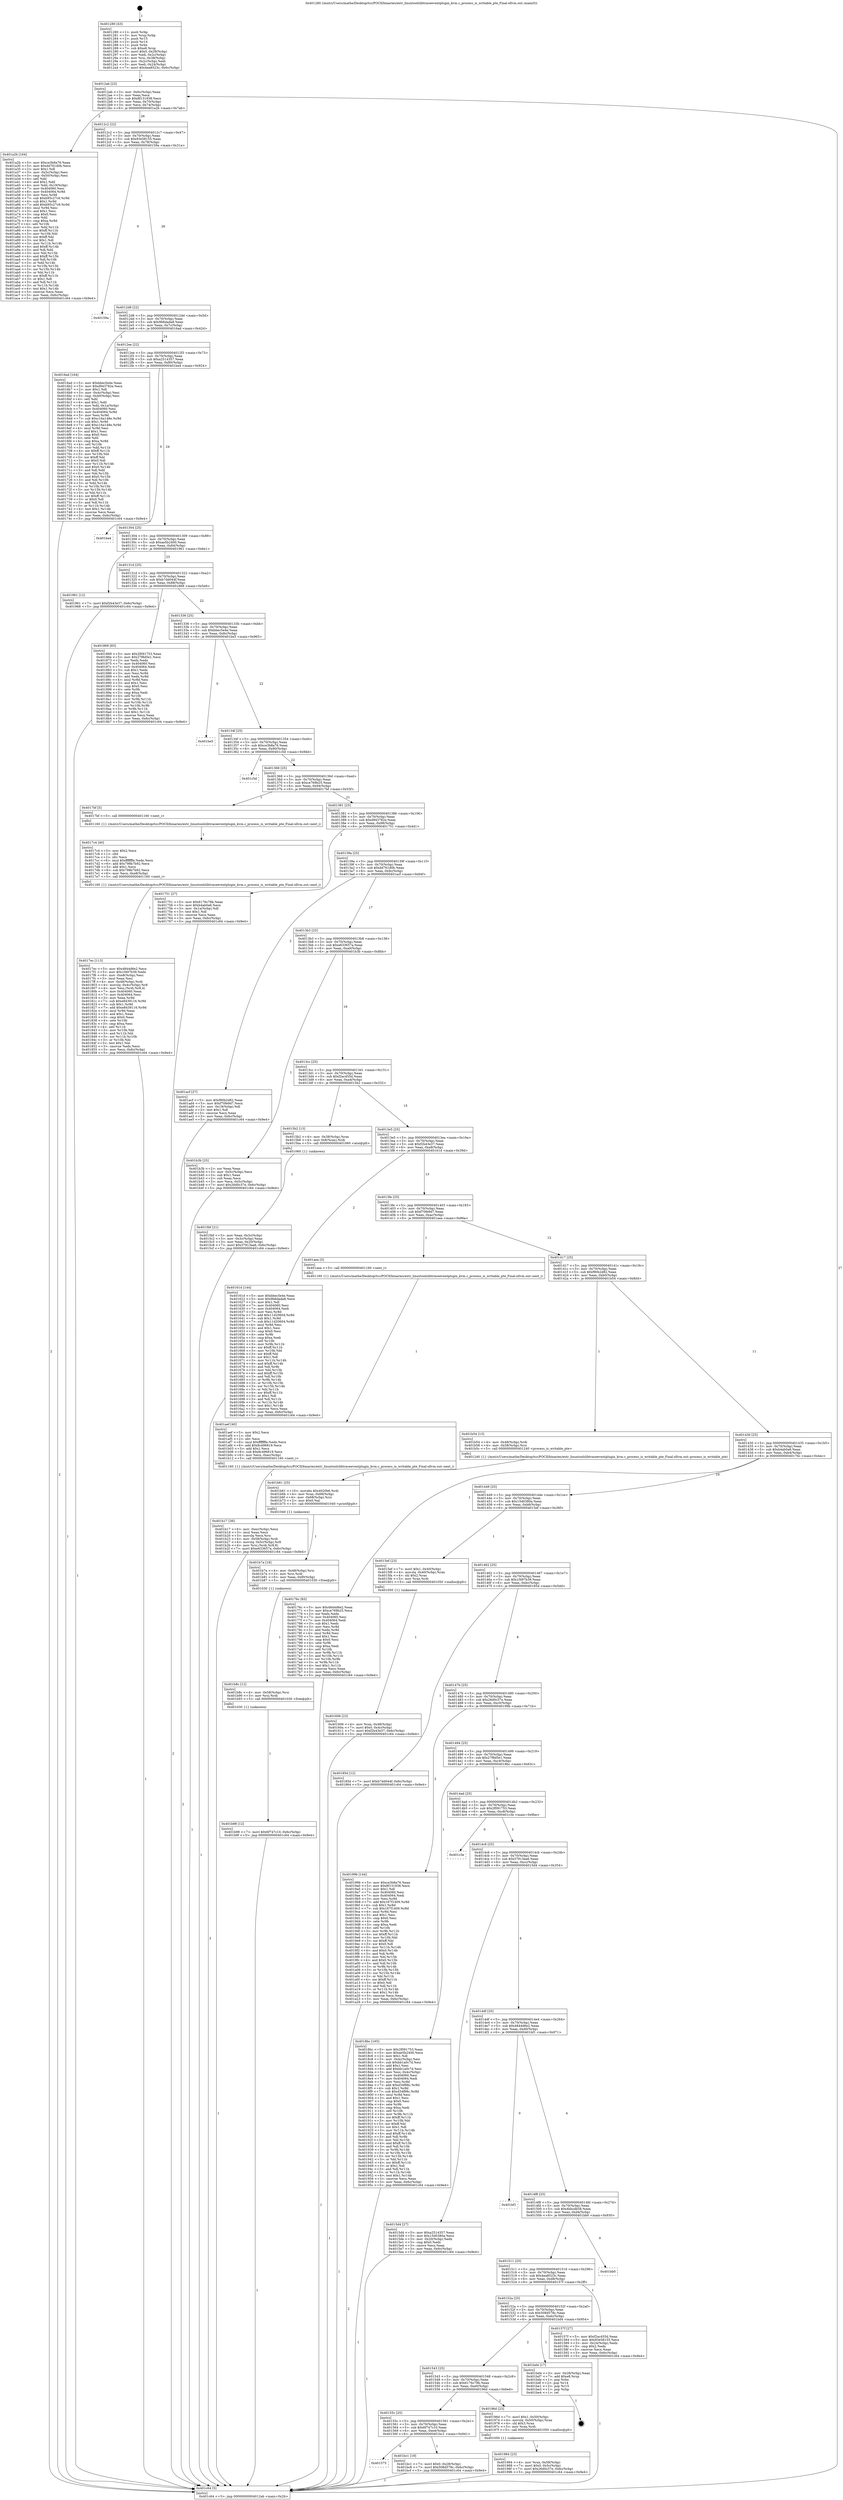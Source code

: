 digraph "0x401280" {
  label = "0x401280 (/mnt/c/Users/mathe/Desktop/tcc/POCII/binaries/extr_linuxtoolslibtraceeventplugin_kvm.c_process_is_writable_pte_Final-ollvm.out::main(0))"
  labelloc = "t"
  node[shape=record]

  Entry [label="",width=0.3,height=0.3,shape=circle,fillcolor=black,style=filled]
  "0x4012ab" [label="{
     0x4012ab [23]\l
     | [instrs]\l
     &nbsp;&nbsp;0x4012ab \<+3\>: mov -0x6c(%rbp),%eax\l
     &nbsp;&nbsp;0x4012ae \<+2\>: mov %eax,%ecx\l
     &nbsp;&nbsp;0x4012b0 \<+6\>: sub $0x8f131938,%ecx\l
     &nbsp;&nbsp;0x4012b6 \<+3\>: mov %eax,-0x70(%rbp)\l
     &nbsp;&nbsp;0x4012b9 \<+3\>: mov %ecx,-0x74(%rbp)\l
     &nbsp;&nbsp;0x4012bc \<+6\>: je 0000000000401a2b \<main+0x7ab\>\l
  }"]
  "0x401a2b" [label="{
     0x401a2b [164]\l
     | [instrs]\l
     &nbsp;&nbsp;0x401a2b \<+5\>: mov $0xce3b8a76,%eax\l
     &nbsp;&nbsp;0x401a30 \<+5\>: mov $0xdd761d0b,%ecx\l
     &nbsp;&nbsp;0x401a35 \<+2\>: mov $0x1,%dl\l
     &nbsp;&nbsp;0x401a37 \<+3\>: mov -0x5c(%rbp),%esi\l
     &nbsp;&nbsp;0x401a3a \<+3\>: cmp -0x50(%rbp),%esi\l
     &nbsp;&nbsp;0x401a3d \<+4\>: setl %dil\l
     &nbsp;&nbsp;0x401a41 \<+4\>: and $0x1,%dil\l
     &nbsp;&nbsp;0x401a45 \<+4\>: mov %dil,-0x19(%rbp)\l
     &nbsp;&nbsp;0x401a49 \<+7\>: mov 0x404060,%esi\l
     &nbsp;&nbsp;0x401a50 \<+8\>: mov 0x404064,%r8d\l
     &nbsp;&nbsp;0x401a58 \<+3\>: mov %esi,%r9d\l
     &nbsp;&nbsp;0x401a5b \<+7\>: sub $0xb95c27c9,%r9d\l
     &nbsp;&nbsp;0x401a62 \<+4\>: sub $0x1,%r9d\l
     &nbsp;&nbsp;0x401a66 \<+7\>: add $0xb95c27c9,%r9d\l
     &nbsp;&nbsp;0x401a6d \<+4\>: imul %r9d,%esi\l
     &nbsp;&nbsp;0x401a71 \<+3\>: and $0x1,%esi\l
     &nbsp;&nbsp;0x401a74 \<+3\>: cmp $0x0,%esi\l
     &nbsp;&nbsp;0x401a77 \<+4\>: sete %dil\l
     &nbsp;&nbsp;0x401a7b \<+4\>: cmp $0xa,%r8d\l
     &nbsp;&nbsp;0x401a7f \<+4\>: setl %r10b\l
     &nbsp;&nbsp;0x401a83 \<+3\>: mov %dil,%r11b\l
     &nbsp;&nbsp;0x401a86 \<+4\>: xor $0xff,%r11b\l
     &nbsp;&nbsp;0x401a8a \<+3\>: mov %r10b,%bl\l
     &nbsp;&nbsp;0x401a8d \<+3\>: xor $0xff,%bl\l
     &nbsp;&nbsp;0x401a90 \<+3\>: xor $0x1,%dl\l
     &nbsp;&nbsp;0x401a93 \<+3\>: mov %r11b,%r14b\l
     &nbsp;&nbsp;0x401a96 \<+4\>: and $0xff,%r14b\l
     &nbsp;&nbsp;0x401a9a \<+3\>: and %dl,%dil\l
     &nbsp;&nbsp;0x401a9d \<+3\>: mov %bl,%r15b\l
     &nbsp;&nbsp;0x401aa0 \<+4\>: and $0xff,%r15b\l
     &nbsp;&nbsp;0x401aa4 \<+3\>: and %dl,%r10b\l
     &nbsp;&nbsp;0x401aa7 \<+3\>: or %dil,%r14b\l
     &nbsp;&nbsp;0x401aaa \<+3\>: or %r10b,%r15b\l
     &nbsp;&nbsp;0x401aad \<+3\>: xor %r15b,%r14b\l
     &nbsp;&nbsp;0x401ab0 \<+3\>: or %bl,%r11b\l
     &nbsp;&nbsp;0x401ab3 \<+4\>: xor $0xff,%r11b\l
     &nbsp;&nbsp;0x401ab7 \<+3\>: or $0x1,%dl\l
     &nbsp;&nbsp;0x401aba \<+3\>: and %dl,%r11b\l
     &nbsp;&nbsp;0x401abd \<+3\>: or %r11b,%r14b\l
     &nbsp;&nbsp;0x401ac0 \<+4\>: test $0x1,%r14b\l
     &nbsp;&nbsp;0x401ac4 \<+3\>: cmovne %ecx,%eax\l
     &nbsp;&nbsp;0x401ac7 \<+3\>: mov %eax,-0x6c(%rbp)\l
     &nbsp;&nbsp;0x401aca \<+5\>: jmp 0000000000401c64 \<main+0x9e4\>\l
  }"]
  "0x4012c2" [label="{
     0x4012c2 [22]\l
     | [instrs]\l
     &nbsp;&nbsp;0x4012c2 \<+5\>: jmp 00000000004012c7 \<main+0x47\>\l
     &nbsp;&nbsp;0x4012c7 \<+3\>: mov -0x70(%rbp),%eax\l
     &nbsp;&nbsp;0x4012ca \<+5\>: sub $0x93e58155,%eax\l
     &nbsp;&nbsp;0x4012cf \<+3\>: mov %eax,-0x78(%rbp)\l
     &nbsp;&nbsp;0x4012d2 \<+6\>: je 000000000040159a \<main+0x31a\>\l
  }"]
  Exit [label="",width=0.3,height=0.3,shape=circle,fillcolor=black,style=filled,peripheries=2]
  "0x40159a" [label="{
     0x40159a\l
  }", style=dashed]
  "0x4012d8" [label="{
     0x4012d8 [22]\l
     | [instrs]\l
     &nbsp;&nbsp;0x4012d8 \<+5\>: jmp 00000000004012dd \<main+0x5d\>\l
     &nbsp;&nbsp;0x4012dd \<+3\>: mov -0x70(%rbp),%eax\l
     &nbsp;&nbsp;0x4012e0 \<+5\>: sub $0x9b6dada8,%eax\l
     &nbsp;&nbsp;0x4012e5 \<+3\>: mov %eax,-0x7c(%rbp)\l
     &nbsp;&nbsp;0x4012e8 \<+6\>: je 00000000004016ad \<main+0x42d\>\l
  }"]
  "0x401575" [label="{
     0x401575\l
  }", style=dashed]
  "0x4016ad" [label="{
     0x4016ad [164]\l
     | [instrs]\l
     &nbsp;&nbsp;0x4016ad \<+5\>: mov $0xbbec5e4e,%eax\l
     &nbsp;&nbsp;0x4016b2 \<+5\>: mov $0xd943782e,%ecx\l
     &nbsp;&nbsp;0x4016b7 \<+2\>: mov $0x1,%dl\l
     &nbsp;&nbsp;0x4016b9 \<+3\>: mov -0x4c(%rbp),%esi\l
     &nbsp;&nbsp;0x4016bc \<+3\>: cmp -0x40(%rbp),%esi\l
     &nbsp;&nbsp;0x4016bf \<+4\>: setl %dil\l
     &nbsp;&nbsp;0x4016c3 \<+4\>: and $0x1,%dil\l
     &nbsp;&nbsp;0x4016c7 \<+4\>: mov %dil,-0x1a(%rbp)\l
     &nbsp;&nbsp;0x4016cb \<+7\>: mov 0x404060,%esi\l
     &nbsp;&nbsp;0x4016d2 \<+8\>: mov 0x404064,%r8d\l
     &nbsp;&nbsp;0x4016da \<+3\>: mov %esi,%r9d\l
     &nbsp;&nbsp;0x4016dd \<+7\>: sub $0xc16a148e,%r9d\l
     &nbsp;&nbsp;0x4016e4 \<+4\>: sub $0x1,%r9d\l
     &nbsp;&nbsp;0x4016e8 \<+7\>: add $0xc16a148e,%r9d\l
     &nbsp;&nbsp;0x4016ef \<+4\>: imul %r9d,%esi\l
     &nbsp;&nbsp;0x4016f3 \<+3\>: and $0x1,%esi\l
     &nbsp;&nbsp;0x4016f6 \<+3\>: cmp $0x0,%esi\l
     &nbsp;&nbsp;0x4016f9 \<+4\>: sete %dil\l
     &nbsp;&nbsp;0x4016fd \<+4\>: cmp $0xa,%r8d\l
     &nbsp;&nbsp;0x401701 \<+4\>: setl %r10b\l
     &nbsp;&nbsp;0x401705 \<+3\>: mov %dil,%r11b\l
     &nbsp;&nbsp;0x401708 \<+4\>: xor $0xff,%r11b\l
     &nbsp;&nbsp;0x40170c \<+3\>: mov %r10b,%bl\l
     &nbsp;&nbsp;0x40170f \<+3\>: xor $0xff,%bl\l
     &nbsp;&nbsp;0x401712 \<+3\>: xor $0x0,%dl\l
     &nbsp;&nbsp;0x401715 \<+3\>: mov %r11b,%r14b\l
     &nbsp;&nbsp;0x401718 \<+4\>: and $0x0,%r14b\l
     &nbsp;&nbsp;0x40171c \<+3\>: and %dl,%dil\l
     &nbsp;&nbsp;0x40171f \<+3\>: mov %bl,%r15b\l
     &nbsp;&nbsp;0x401722 \<+4\>: and $0x0,%r15b\l
     &nbsp;&nbsp;0x401726 \<+3\>: and %dl,%r10b\l
     &nbsp;&nbsp;0x401729 \<+3\>: or %dil,%r14b\l
     &nbsp;&nbsp;0x40172c \<+3\>: or %r10b,%r15b\l
     &nbsp;&nbsp;0x40172f \<+3\>: xor %r15b,%r14b\l
     &nbsp;&nbsp;0x401732 \<+3\>: or %bl,%r11b\l
     &nbsp;&nbsp;0x401735 \<+4\>: xor $0xff,%r11b\l
     &nbsp;&nbsp;0x401739 \<+3\>: or $0x0,%dl\l
     &nbsp;&nbsp;0x40173c \<+3\>: and %dl,%r11b\l
     &nbsp;&nbsp;0x40173f \<+3\>: or %r11b,%r14b\l
     &nbsp;&nbsp;0x401742 \<+4\>: test $0x1,%r14b\l
     &nbsp;&nbsp;0x401746 \<+3\>: cmovne %ecx,%eax\l
     &nbsp;&nbsp;0x401749 \<+3\>: mov %eax,-0x6c(%rbp)\l
     &nbsp;&nbsp;0x40174c \<+5\>: jmp 0000000000401c64 \<main+0x9e4\>\l
  }"]
  "0x4012ee" [label="{
     0x4012ee [22]\l
     | [instrs]\l
     &nbsp;&nbsp;0x4012ee \<+5\>: jmp 00000000004012f3 \<main+0x73\>\l
     &nbsp;&nbsp;0x4012f3 \<+3\>: mov -0x70(%rbp),%eax\l
     &nbsp;&nbsp;0x4012f6 \<+5\>: sub $0xa2514357,%eax\l
     &nbsp;&nbsp;0x4012fb \<+3\>: mov %eax,-0x80(%rbp)\l
     &nbsp;&nbsp;0x4012fe \<+6\>: je 0000000000401ba4 \<main+0x924\>\l
  }"]
  "0x401bc1" [label="{
     0x401bc1 [19]\l
     | [instrs]\l
     &nbsp;&nbsp;0x401bc1 \<+7\>: movl $0x0,-0x28(%rbp)\l
     &nbsp;&nbsp;0x401bc8 \<+7\>: movl $0x508d578c,-0x6c(%rbp)\l
     &nbsp;&nbsp;0x401bcf \<+5\>: jmp 0000000000401c64 \<main+0x9e4\>\l
  }"]
  "0x401ba4" [label="{
     0x401ba4\l
  }", style=dashed]
  "0x401304" [label="{
     0x401304 [25]\l
     | [instrs]\l
     &nbsp;&nbsp;0x401304 \<+5\>: jmp 0000000000401309 \<main+0x89\>\l
     &nbsp;&nbsp;0x401309 \<+3\>: mov -0x70(%rbp),%eax\l
     &nbsp;&nbsp;0x40130c \<+5\>: sub $0xae5b2400,%eax\l
     &nbsp;&nbsp;0x401311 \<+6\>: mov %eax,-0x84(%rbp)\l
     &nbsp;&nbsp;0x401317 \<+6\>: je 0000000000401961 \<main+0x6e1\>\l
  }"]
  "0x401b98" [label="{
     0x401b98 [12]\l
     | [instrs]\l
     &nbsp;&nbsp;0x401b98 \<+7\>: movl $0x6f747c10,-0x6c(%rbp)\l
     &nbsp;&nbsp;0x401b9f \<+5\>: jmp 0000000000401c64 \<main+0x9e4\>\l
  }"]
  "0x401961" [label="{
     0x401961 [12]\l
     | [instrs]\l
     &nbsp;&nbsp;0x401961 \<+7\>: movl $0xf2b43e37,-0x6c(%rbp)\l
     &nbsp;&nbsp;0x401968 \<+5\>: jmp 0000000000401c64 \<main+0x9e4\>\l
  }"]
  "0x40131d" [label="{
     0x40131d [25]\l
     | [instrs]\l
     &nbsp;&nbsp;0x40131d \<+5\>: jmp 0000000000401322 \<main+0xa2\>\l
     &nbsp;&nbsp;0x401322 \<+3\>: mov -0x70(%rbp),%eax\l
     &nbsp;&nbsp;0x401325 \<+5\>: sub $0xb7dd044f,%eax\l
     &nbsp;&nbsp;0x40132a \<+6\>: mov %eax,-0x88(%rbp)\l
     &nbsp;&nbsp;0x401330 \<+6\>: je 0000000000401869 \<main+0x5e9\>\l
  }"]
  "0x401b8c" [label="{
     0x401b8c [12]\l
     | [instrs]\l
     &nbsp;&nbsp;0x401b8c \<+4\>: mov -0x58(%rbp),%rsi\l
     &nbsp;&nbsp;0x401b90 \<+3\>: mov %rsi,%rdi\l
     &nbsp;&nbsp;0x401b93 \<+5\>: call 0000000000401030 \<free@plt\>\l
     | [calls]\l
     &nbsp;&nbsp;0x401030 \{1\} (unknown)\l
  }"]
  "0x401869" [label="{
     0x401869 [83]\l
     | [instrs]\l
     &nbsp;&nbsp;0x401869 \<+5\>: mov $0x2f091753,%eax\l
     &nbsp;&nbsp;0x40186e \<+5\>: mov $0x27f8d5e1,%ecx\l
     &nbsp;&nbsp;0x401873 \<+2\>: xor %edx,%edx\l
     &nbsp;&nbsp;0x401875 \<+7\>: mov 0x404060,%esi\l
     &nbsp;&nbsp;0x40187c \<+7\>: mov 0x404064,%edi\l
     &nbsp;&nbsp;0x401883 \<+3\>: sub $0x1,%edx\l
     &nbsp;&nbsp;0x401886 \<+3\>: mov %esi,%r8d\l
     &nbsp;&nbsp;0x401889 \<+3\>: add %edx,%r8d\l
     &nbsp;&nbsp;0x40188c \<+4\>: imul %r8d,%esi\l
     &nbsp;&nbsp;0x401890 \<+3\>: and $0x1,%esi\l
     &nbsp;&nbsp;0x401893 \<+3\>: cmp $0x0,%esi\l
     &nbsp;&nbsp;0x401896 \<+4\>: sete %r9b\l
     &nbsp;&nbsp;0x40189a \<+3\>: cmp $0xa,%edi\l
     &nbsp;&nbsp;0x40189d \<+4\>: setl %r10b\l
     &nbsp;&nbsp;0x4018a1 \<+3\>: mov %r9b,%r11b\l
     &nbsp;&nbsp;0x4018a4 \<+3\>: and %r10b,%r11b\l
     &nbsp;&nbsp;0x4018a7 \<+3\>: xor %r10b,%r9b\l
     &nbsp;&nbsp;0x4018aa \<+3\>: or %r9b,%r11b\l
     &nbsp;&nbsp;0x4018ad \<+4\>: test $0x1,%r11b\l
     &nbsp;&nbsp;0x4018b1 \<+3\>: cmovne %ecx,%eax\l
     &nbsp;&nbsp;0x4018b4 \<+3\>: mov %eax,-0x6c(%rbp)\l
     &nbsp;&nbsp;0x4018b7 \<+5\>: jmp 0000000000401c64 \<main+0x9e4\>\l
  }"]
  "0x401336" [label="{
     0x401336 [25]\l
     | [instrs]\l
     &nbsp;&nbsp;0x401336 \<+5\>: jmp 000000000040133b \<main+0xbb\>\l
     &nbsp;&nbsp;0x40133b \<+3\>: mov -0x70(%rbp),%eax\l
     &nbsp;&nbsp;0x40133e \<+5\>: sub $0xbbec5e4e,%eax\l
     &nbsp;&nbsp;0x401343 \<+6\>: mov %eax,-0x8c(%rbp)\l
     &nbsp;&nbsp;0x401349 \<+6\>: je 0000000000401be5 \<main+0x965\>\l
  }"]
  "0x401b7a" [label="{
     0x401b7a [18]\l
     | [instrs]\l
     &nbsp;&nbsp;0x401b7a \<+4\>: mov -0x48(%rbp),%rsi\l
     &nbsp;&nbsp;0x401b7e \<+3\>: mov %rsi,%rdi\l
     &nbsp;&nbsp;0x401b81 \<+6\>: mov %eax,-0xf0(%rbp)\l
     &nbsp;&nbsp;0x401b87 \<+5\>: call 0000000000401030 \<free@plt\>\l
     | [calls]\l
     &nbsp;&nbsp;0x401030 \{1\} (unknown)\l
  }"]
  "0x401be5" [label="{
     0x401be5\l
  }", style=dashed]
  "0x40134f" [label="{
     0x40134f [25]\l
     | [instrs]\l
     &nbsp;&nbsp;0x40134f \<+5\>: jmp 0000000000401354 \<main+0xd4\>\l
     &nbsp;&nbsp;0x401354 \<+3\>: mov -0x70(%rbp),%eax\l
     &nbsp;&nbsp;0x401357 \<+5\>: sub $0xce3b8a76,%eax\l
     &nbsp;&nbsp;0x40135c \<+6\>: mov %eax,-0x90(%rbp)\l
     &nbsp;&nbsp;0x401362 \<+6\>: je 0000000000401c5d \<main+0x9dd\>\l
  }"]
  "0x401b61" [label="{
     0x401b61 [25]\l
     | [instrs]\l
     &nbsp;&nbsp;0x401b61 \<+10\>: movabs $0x4020b6,%rdi\l
     &nbsp;&nbsp;0x401b6b \<+4\>: mov %rax,-0x68(%rbp)\l
     &nbsp;&nbsp;0x401b6f \<+4\>: mov -0x68(%rbp),%rsi\l
     &nbsp;&nbsp;0x401b73 \<+2\>: mov $0x0,%al\l
     &nbsp;&nbsp;0x401b75 \<+5\>: call 0000000000401040 \<printf@plt\>\l
     | [calls]\l
     &nbsp;&nbsp;0x401040 \{1\} (unknown)\l
  }"]
  "0x401c5d" [label="{
     0x401c5d\l
  }", style=dashed]
  "0x401368" [label="{
     0x401368 [25]\l
     | [instrs]\l
     &nbsp;&nbsp;0x401368 \<+5\>: jmp 000000000040136d \<main+0xed\>\l
     &nbsp;&nbsp;0x40136d \<+3\>: mov -0x70(%rbp),%eax\l
     &nbsp;&nbsp;0x401370 \<+5\>: sub $0xce769b25,%eax\l
     &nbsp;&nbsp;0x401375 \<+6\>: mov %eax,-0x94(%rbp)\l
     &nbsp;&nbsp;0x40137b \<+6\>: je 00000000004017bf \<main+0x53f\>\l
  }"]
  "0x401b17" [label="{
     0x401b17 [36]\l
     | [instrs]\l
     &nbsp;&nbsp;0x401b17 \<+6\>: mov -0xec(%rbp),%ecx\l
     &nbsp;&nbsp;0x401b1d \<+3\>: imul %eax,%ecx\l
     &nbsp;&nbsp;0x401b20 \<+3\>: movslq %ecx,%rsi\l
     &nbsp;&nbsp;0x401b23 \<+4\>: mov -0x58(%rbp),%rdi\l
     &nbsp;&nbsp;0x401b27 \<+4\>: movslq -0x5c(%rbp),%r8\l
     &nbsp;&nbsp;0x401b2b \<+4\>: mov %rsi,(%rdi,%r8,8)\l
     &nbsp;&nbsp;0x401b2f \<+7\>: movl $0xe633657a,-0x6c(%rbp)\l
     &nbsp;&nbsp;0x401b36 \<+5\>: jmp 0000000000401c64 \<main+0x9e4\>\l
  }"]
  "0x4017bf" [label="{
     0x4017bf [5]\l
     | [instrs]\l
     &nbsp;&nbsp;0x4017bf \<+5\>: call 0000000000401160 \<next_i\>\l
     | [calls]\l
     &nbsp;&nbsp;0x401160 \{1\} (/mnt/c/Users/mathe/Desktop/tcc/POCII/binaries/extr_linuxtoolslibtraceeventplugin_kvm.c_process_is_writable_pte_Final-ollvm.out::next_i)\l
  }"]
  "0x401381" [label="{
     0x401381 [25]\l
     | [instrs]\l
     &nbsp;&nbsp;0x401381 \<+5\>: jmp 0000000000401386 \<main+0x106\>\l
     &nbsp;&nbsp;0x401386 \<+3\>: mov -0x70(%rbp),%eax\l
     &nbsp;&nbsp;0x401389 \<+5\>: sub $0xd943782e,%eax\l
     &nbsp;&nbsp;0x40138e \<+6\>: mov %eax,-0x98(%rbp)\l
     &nbsp;&nbsp;0x401394 \<+6\>: je 0000000000401751 \<main+0x4d1\>\l
  }"]
  "0x401aef" [label="{
     0x401aef [40]\l
     | [instrs]\l
     &nbsp;&nbsp;0x401aef \<+5\>: mov $0x2,%ecx\l
     &nbsp;&nbsp;0x401af4 \<+1\>: cltd\l
     &nbsp;&nbsp;0x401af5 \<+2\>: idiv %ecx\l
     &nbsp;&nbsp;0x401af7 \<+6\>: imul $0xfffffffe,%edx,%ecx\l
     &nbsp;&nbsp;0x401afd \<+6\>: add $0x8c496819,%ecx\l
     &nbsp;&nbsp;0x401b03 \<+3\>: add $0x1,%ecx\l
     &nbsp;&nbsp;0x401b06 \<+6\>: sub $0x8c496819,%ecx\l
     &nbsp;&nbsp;0x401b0c \<+6\>: mov %ecx,-0xec(%rbp)\l
     &nbsp;&nbsp;0x401b12 \<+5\>: call 0000000000401160 \<next_i\>\l
     | [calls]\l
     &nbsp;&nbsp;0x401160 \{1\} (/mnt/c/Users/mathe/Desktop/tcc/POCII/binaries/extr_linuxtoolslibtraceeventplugin_kvm.c_process_is_writable_pte_Final-ollvm.out::next_i)\l
  }"]
  "0x401751" [label="{
     0x401751 [27]\l
     | [instrs]\l
     &nbsp;&nbsp;0x401751 \<+5\>: mov $0x6176c78b,%eax\l
     &nbsp;&nbsp;0x401756 \<+5\>: mov $0xb4ab0a6,%ecx\l
     &nbsp;&nbsp;0x40175b \<+3\>: mov -0x1a(%rbp),%dl\l
     &nbsp;&nbsp;0x40175e \<+3\>: test $0x1,%dl\l
     &nbsp;&nbsp;0x401761 \<+3\>: cmovne %ecx,%eax\l
     &nbsp;&nbsp;0x401764 \<+3\>: mov %eax,-0x6c(%rbp)\l
     &nbsp;&nbsp;0x401767 \<+5\>: jmp 0000000000401c64 \<main+0x9e4\>\l
  }"]
  "0x40139a" [label="{
     0x40139a [25]\l
     | [instrs]\l
     &nbsp;&nbsp;0x40139a \<+5\>: jmp 000000000040139f \<main+0x11f\>\l
     &nbsp;&nbsp;0x40139f \<+3\>: mov -0x70(%rbp),%eax\l
     &nbsp;&nbsp;0x4013a2 \<+5\>: sub $0xdd761d0b,%eax\l
     &nbsp;&nbsp;0x4013a7 \<+6\>: mov %eax,-0x9c(%rbp)\l
     &nbsp;&nbsp;0x4013ad \<+6\>: je 0000000000401acf \<main+0x84f\>\l
  }"]
  "0x401984" [label="{
     0x401984 [23]\l
     | [instrs]\l
     &nbsp;&nbsp;0x401984 \<+4\>: mov %rax,-0x58(%rbp)\l
     &nbsp;&nbsp;0x401988 \<+7\>: movl $0x0,-0x5c(%rbp)\l
     &nbsp;&nbsp;0x40198f \<+7\>: movl $0x26d0c37e,-0x6c(%rbp)\l
     &nbsp;&nbsp;0x401996 \<+5\>: jmp 0000000000401c64 \<main+0x9e4\>\l
  }"]
  "0x401acf" [label="{
     0x401acf [27]\l
     | [instrs]\l
     &nbsp;&nbsp;0x401acf \<+5\>: mov $0xf90b2d82,%eax\l
     &nbsp;&nbsp;0x401ad4 \<+5\>: mov $0xf70fe9d7,%ecx\l
     &nbsp;&nbsp;0x401ad9 \<+3\>: mov -0x19(%rbp),%dl\l
     &nbsp;&nbsp;0x401adc \<+3\>: test $0x1,%dl\l
     &nbsp;&nbsp;0x401adf \<+3\>: cmovne %ecx,%eax\l
     &nbsp;&nbsp;0x401ae2 \<+3\>: mov %eax,-0x6c(%rbp)\l
     &nbsp;&nbsp;0x401ae5 \<+5\>: jmp 0000000000401c64 \<main+0x9e4\>\l
  }"]
  "0x4013b3" [label="{
     0x4013b3 [25]\l
     | [instrs]\l
     &nbsp;&nbsp;0x4013b3 \<+5\>: jmp 00000000004013b8 \<main+0x138\>\l
     &nbsp;&nbsp;0x4013b8 \<+3\>: mov -0x70(%rbp),%eax\l
     &nbsp;&nbsp;0x4013bb \<+5\>: sub $0xe633657a,%eax\l
     &nbsp;&nbsp;0x4013c0 \<+6\>: mov %eax,-0xa0(%rbp)\l
     &nbsp;&nbsp;0x4013c6 \<+6\>: je 0000000000401b3b \<main+0x8bb\>\l
  }"]
  "0x40155c" [label="{
     0x40155c [25]\l
     | [instrs]\l
     &nbsp;&nbsp;0x40155c \<+5\>: jmp 0000000000401561 \<main+0x2e1\>\l
     &nbsp;&nbsp;0x401561 \<+3\>: mov -0x70(%rbp),%eax\l
     &nbsp;&nbsp;0x401564 \<+5\>: sub $0x6f747c10,%eax\l
     &nbsp;&nbsp;0x401569 \<+6\>: mov %eax,-0xe4(%rbp)\l
     &nbsp;&nbsp;0x40156f \<+6\>: je 0000000000401bc1 \<main+0x941\>\l
  }"]
  "0x401b3b" [label="{
     0x401b3b [25]\l
     | [instrs]\l
     &nbsp;&nbsp;0x401b3b \<+2\>: xor %eax,%eax\l
     &nbsp;&nbsp;0x401b3d \<+3\>: mov -0x5c(%rbp),%ecx\l
     &nbsp;&nbsp;0x401b40 \<+3\>: sub $0x1,%eax\l
     &nbsp;&nbsp;0x401b43 \<+2\>: sub %eax,%ecx\l
     &nbsp;&nbsp;0x401b45 \<+3\>: mov %ecx,-0x5c(%rbp)\l
     &nbsp;&nbsp;0x401b48 \<+7\>: movl $0x26d0c37e,-0x6c(%rbp)\l
     &nbsp;&nbsp;0x401b4f \<+5\>: jmp 0000000000401c64 \<main+0x9e4\>\l
  }"]
  "0x4013cc" [label="{
     0x4013cc [25]\l
     | [instrs]\l
     &nbsp;&nbsp;0x4013cc \<+5\>: jmp 00000000004013d1 \<main+0x151\>\l
     &nbsp;&nbsp;0x4013d1 \<+3\>: mov -0x70(%rbp),%eax\l
     &nbsp;&nbsp;0x4013d4 \<+5\>: sub $0xf2ac455d,%eax\l
     &nbsp;&nbsp;0x4013d9 \<+6\>: mov %eax,-0xa4(%rbp)\l
     &nbsp;&nbsp;0x4013df \<+6\>: je 00000000004015b2 \<main+0x332\>\l
  }"]
  "0x40196d" [label="{
     0x40196d [23]\l
     | [instrs]\l
     &nbsp;&nbsp;0x40196d \<+7\>: movl $0x1,-0x50(%rbp)\l
     &nbsp;&nbsp;0x401974 \<+4\>: movslq -0x50(%rbp),%rax\l
     &nbsp;&nbsp;0x401978 \<+4\>: shl $0x3,%rax\l
     &nbsp;&nbsp;0x40197c \<+3\>: mov %rax,%rdi\l
     &nbsp;&nbsp;0x40197f \<+5\>: call 0000000000401050 \<malloc@plt\>\l
     | [calls]\l
     &nbsp;&nbsp;0x401050 \{1\} (unknown)\l
  }"]
  "0x4015b2" [label="{
     0x4015b2 [13]\l
     | [instrs]\l
     &nbsp;&nbsp;0x4015b2 \<+4\>: mov -0x38(%rbp),%rax\l
     &nbsp;&nbsp;0x4015b6 \<+4\>: mov 0x8(%rax),%rdi\l
     &nbsp;&nbsp;0x4015ba \<+5\>: call 0000000000401060 \<atoi@plt\>\l
     | [calls]\l
     &nbsp;&nbsp;0x401060 \{1\} (unknown)\l
  }"]
  "0x4013e5" [label="{
     0x4013e5 [25]\l
     | [instrs]\l
     &nbsp;&nbsp;0x4013e5 \<+5\>: jmp 00000000004013ea \<main+0x16a\>\l
     &nbsp;&nbsp;0x4013ea \<+3\>: mov -0x70(%rbp),%eax\l
     &nbsp;&nbsp;0x4013ed \<+5\>: sub $0xf2b43e37,%eax\l
     &nbsp;&nbsp;0x4013f2 \<+6\>: mov %eax,-0xa8(%rbp)\l
     &nbsp;&nbsp;0x4013f8 \<+6\>: je 000000000040161d \<main+0x39d\>\l
  }"]
  "0x401543" [label="{
     0x401543 [25]\l
     | [instrs]\l
     &nbsp;&nbsp;0x401543 \<+5\>: jmp 0000000000401548 \<main+0x2c8\>\l
     &nbsp;&nbsp;0x401548 \<+3\>: mov -0x70(%rbp),%eax\l
     &nbsp;&nbsp;0x40154b \<+5\>: sub $0x6176c78b,%eax\l
     &nbsp;&nbsp;0x401550 \<+6\>: mov %eax,-0xe0(%rbp)\l
     &nbsp;&nbsp;0x401556 \<+6\>: je 000000000040196d \<main+0x6ed\>\l
  }"]
  "0x40161d" [label="{
     0x40161d [144]\l
     | [instrs]\l
     &nbsp;&nbsp;0x40161d \<+5\>: mov $0xbbec5e4e,%eax\l
     &nbsp;&nbsp;0x401622 \<+5\>: mov $0x9b6dada8,%ecx\l
     &nbsp;&nbsp;0x401627 \<+2\>: mov $0x1,%dl\l
     &nbsp;&nbsp;0x401629 \<+7\>: mov 0x404060,%esi\l
     &nbsp;&nbsp;0x401630 \<+7\>: mov 0x404064,%edi\l
     &nbsp;&nbsp;0x401637 \<+3\>: mov %esi,%r8d\l
     &nbsp;&nbsp;0x40163a \<+7\>: add $0x11d20604,%r8d\l
     &nbsp;&nbsp;0x401641 \<+4\>: sub $0x1,%r8d\l
     &nbsp;&nbsp;0x401645 \<+7\>: sub $0x11d20604,%r8d\l
     &nbsp;&nbsp;0x40164c \<+4\>: imul %r8d,%esi\l
     &nbsp;&nbsp;0x401650 \<+3\>: and $0x1,%esi\l
     &nbsp;&nbsp;0x401653 \<+3\>: cmp $0x0,%esi\l
     &nbsp;&nbsp;0x401656 \<+4\>: sete %r9b\l
     &nbsp;&nbsp;0x40165a \<+3\>: cmp $0xa,%edi\l
     &nbsp;&nbsp;0x40165d \<+4\>: setl %r10b\l
     &nbsp;&nbsp;0x401661 \<+3\>: mov %r9b,%r11b\l
     &nbsp;&nbsp;0x401664 \<+4\>: xor $0xff,%r11b\l
     &nbsp;&nbsp;0x401668 \<+3\>: mov %r10b,%bl\l
     &nbsp;&nbsp;0x40166b \<+3\>: xor $0xff,%bl\l
     &nbsp;&nbsp;0x40166e \<+3\>: xor $0x1,%dl\l
     &nbsp;&nbsp;0x401671 \<+3\>: mov %r11b,%r14b\l
     &nbsp;&nbsp;0x401674 \<+4\>: and $0xff,%r14b\l
     &nbsp;&nbsp;0x401678 \<+3\>: and %dl,%r9b\l
     &nbsp;&nbsp;0x40167b \<+3\>: mov %bl,%r15b\l
     &nbsp;&nbsp;0x40167e \<+4\>: and $0xff,%r15b\l
     &nbsp;&nbsp;0x401682 \<+3\>: and %dl,%r10b\l
     &nbsp;&nbsp;0x401685 \<+3\>: or %r9b,%r14b\l
     &nbsp;&nbsp;0x401688 \<+3\>: or %r10b,%r15b\l
     &nbsp;&nbsp;0x40168b \<+3\>: xor %r15b,%r14b\l
     &nbsp;&nbsp;0x40168e \<+3\>: or %bl,%r11b\l
     &nbsp;&nbsp;0x401691 \<+4\>: xor $0xff,%r11b\l
     &nbsp;&nbsp;0x401695 \<+3\>: or $0x1,%dl\l
     &nbsp;&nbsp;0x401698 \<+3\>: and %dl,%r11b\l
     &nbsp;&nbsp;0x40169b \<+3\>: or %r11b,%r14b\l
     &nbsp;&nbsp;0x40169e \<+4\>: test $0x1,%r14b\l
     &nbsp;&nbsp;0x4016a2 \<+3\>: cmovne %ecx,%eax\l
     &nbsp;&nbsp;0x4016a5 \<+3\>: mov %eax,-0x6c(%rbp)\l
     &nbsp;&nbsp;0x4016a8 \<+5\>: jmp 0000000000401c64 \<main+0x9e4\>\l
  }"]
  "0x4013fe" [label="{
     0x4013fe [25]\l
     | [instrs]\l
     &nbsp;&nbsp;0x4013fe \<+5\>: jmp 0000000000401403 \<main+0x183\>\l
     &nbsp;&nbsp;0x401403 \<+3\>: mov -0x70(%rbp),%eax\l
     &nbsp;&nbsp;0x401406 \<+5\>: sub $0xf70fe9d7,%eax\l
     &nbsp;&nbsp;0x40140b \<+6\>: mov %eax,-0xac(%rbp)\l
     &nbsp;&nbsp;0x401411 \<+6\>: je 0000000000401aea \<main+0x86a\>\l
  }"]
  "0x401bd4" [label="{
     0x401bd4 [17]\l
     | [instrs]\l
     &nbsp;&nbsp;0x401bd4 \<+3\>: mov -0x28(%rbp),%eax\l
     &nbsp;&nbsp;0x401bd7 \<+7\>: add $0xe8,%rsp\l
     &nbsp;&nbsp;0x401bde \<+1\>: pop %rbx\l
     &nbsp;&nbsp;0x401bdf \<+2\>: pop %r14\l
     &nbsp;&nbsp;0x401be1 \<+2\>: pop %r15\l
     &nbsp;&nbsp;0x401be3 \<+1\>: pop %rbp\l
     &nbsp;&nbsp;0x401be4 \<+1\>: ret\l
  }"]
  "0x401aea" [label="{
     0x401aea [5]\l
     | [instrs]\l
     &nbsp;&nbsp;0x401aea \<+5\>: call 0000000000401160 \<next_i\>\l
     | [calls]\l
     &nbsp;&nbsp;0x401160 \{1\} (/mnt/c/Users/mathe/Desktop/tcc/POCII/binaries/extr_linuxtoolslibtraceeventplugin_kvm.c_process_is_writable_pte_Final-ollvm.out::next_i)\l
  }"]
  "0x401417" [label="{
     0x401417 [25]\l
     | [instrs]\l
     &nbsp;&nbsp;0x401417 \<+5\>: jmp 000000000040141c \<main+0x19c\>\l
     &nbsp;&nbsp;0x40141c \<+3\>: mov -0x70(%rbp),%eax\l
     &nbsp;&nbsp;0x40141f \<+5\>: sub $0xf90b2d82,%eax\l
     &nbsp;&nbsp;0x401424 \<+6\>: mov %eax,-0xb0(%rbp)\l
     &nbsp;&nbsp;0x40142a \<+6\>: je 0000000000401b54 \<main+0x8d4\>\l
  }"]
  "0x4017ec" [label="{
     0x4017ec [113]\l
     | [instrs]\l
     &nbsp;&nbsp;0x4017ec \<+5\>: mov $0x4844d6e2,%ecx\l
     &nbsp;&nbsp;0x4017f1 \<+5\>: mov $0x1f497b39,%edx\l
     &nbsp;&nbsp;0x4017f6 \<+6\>: mov -0xe8(%rbp),%esi\l
     &nbsp;&nbsp;0x4017fc \<+3\>: imul %eax,%esi\l
     &nbsp;&nbsp;0x4017ff \<+4\>: mov -0x48(%rbp),%rdi\l
     &nbsp;&nbsp;0x401803 \<+4\>: movslq -0x4c(%rbp),%r8\l
     &nbsp;&nbsp;0x401807 \<+4\>: mov %esi,(%rdi,%r8,4)\l
     &nbsp;&nbsp;0x40180b \<+7\>: mov 0x404060,%eax\l
     &nbsp;&nbsp;0x401812 \<+7\>: mov 0x404064,%esi\l
     &nbsp;&nbsp;0x401819 \<+3\>: mov %eax,%r9d\l
     &nbsp;&nbsp;0x40181c \<+7\>: sub $0xe8439116,%r9d\l
     &nbsp;&nbsp;0x401823 \<+4\>: sub $0x1,%r9d\l
     &nbsp;&nbsp;0x401827 \<+7\>: add $0xe8439116,%r9d\l
     &nbsp;&nbsp;0x40182e \<+4\>: imul %r9d,%eax\l
     &nbsp;&nbsp;0x401832 \<+3\>: and $0x1,%eax\l
     &nbsp;&nbsp;0x401835 \<+3\>: cmp $0x0,%eax\l
     &nbsp;&nbsp;0x401838 \<+4\>: sete %r10b\l
     &nbsp;&nbsp;0x40183c \<+3\>: cmp $0xa,%esi\l
     &nbsp;&nbsp;0x40183f \<+4\>: setl %r11b\l
     &nbsp;&nbsp;0x401843 \<+3\>: mov %r10b,%bl\l
     &nbsp;&nbsp;0x401846 \<+3\>: and %r11b,%bl\l
     &nbsp;&nbsp;0x401849 \<+3\>: xor %r11b,%r10b\l
     &nbsp;&nbsp;0x40184c \<+3\>: or %r10b,%bl\l
     &nbsp;&nbsp;0x40184f \<+3\>: test $0x1,%bl\l
     &nbsp;&nbsp;0x401852 \<+3\>: cmovne %edx,%ecx\l
     &nbsp;&nbsp;0x401855 \<+3\>: mov %ecx,-0x6c(%rbp)\l
     &nbsp;&nbsp;0x401858 \<+5\>: jmp 0000000000401c64 \<main+0x9e4\>\l
  }"]
  "0x401b54" [label="{
     0x401b54 [13]\l
     | [instrs]\l
     &nbsp;&nbsp;0x401b54 \<+4\>: mov -0x48(%rbp),%rdi\l
     &nbsp;&nbsp;0x401b58 \<+4\>: mov -0x58(%rbp),%rsi\l
     &nbsp;&nbsp;0x401b5c \<+5\>: call 0000000000401240 \<process_is_writable_pte\>\l
     | [calls]\l
     &nbsp;&nbsp;0x401240 \{1\} (/mnt/c/Users/mathe/Desktop/tcc/POCII/binaries/extr_linuxtoolslibtraceeventplugin_kvm.c_process_is_writable_pte_Final-ollvm.out::process_is_writable_pte)\l
  }"]
  "0x401430" [label="{
     0x401430 [25]\l
     | [instrs]\l
     &nbsp;&nbsp;0x401430 \<+5\>: jmp 0000000000401435 \<main+0x1b5\>\l
     &nbsp;&nbsp;0x401435 \<+3\>: mov -0x70(%rbp),%eax\l
     &nbsp;&nbsp;0x401438 \<+5\>: sub $0xb4ab0a6,%eax\l
     &nbsp;&nbsp;0x40143d \<+6\>: mov %eax,-0xb4(%rbp)\l
     &nbsp;&nbsp;0x401443 \<+6\>: je 000000000040176c \<main+0x4ec\>\l
  }"]
  "0x4017c4" [label="{
     0x4017c4 [40]\l
     | [instrs]\l
     &nbsp;&nbsp;0x4017c4 \<+5\>: mov $0x2,%ecx\l
     &nbsp;&nbsp;0x4017c9 \<+1\>: cltd\l
     &nbsp;&nbsp;0x4017ca \<+2\>: idiv %ecx\l
     &nbsp;&nbsp;0x4017cc \<+6\>: imul $0xfffffffe,%edx,%ecx\l
     &nbsp;&nbsp;0x4017d2 \<+6\>: add $0x798b7b92,%ecx\l
     &nbsp;&nbsp;0x4017d8 \<+3\>: add $0x1,%ecx\l
     &nbsp;&nbsp;0x4017db \<+6\>: sub $0x798b7b92,%ecx\l
     &nbsp;&nbsp;0x4017e1 \<+6\>: mov %ecx,-0xe8(%rbp)\l
     &nbsp;&nbsp;0x4017e7 \<+5\>: call 0000000000401160 \<next_i\>\l
     | [calls]\l
     &nbsp;&nbsp;0x401160 \{1\} (/mnt/c/Users/mathe/Desktop/tcc/POCII/binaries/extr_linuxtoolslibtraceeventplugin_kvm.c_process_is_writable_pte_Final-ollvm.out::next_i)\l
  }"]
  "0x40176c" [label="{
     0x40176c [83]\l
     | [instrs]\l
     &nbsp;&nbsp;0x40176c \<+5\>: mov $0x4844d6e2,%eax\l
     &nbsp;&nbsp;0x401771 \<+5\>: mov $0xce769b25,%ecx\l
     &nbsp;&nbsp;0x401776 \<+2\>: xor %edx,%edx\l
     &nbsp;&nbsp;0x401778 \<+7\>: mov 0x404060,%esi\l
     &nbsp;&nbsp;0x40177f \<+7\>: mov 0x404064,%edi\l
     &nbsp;&nbsp;0x401786 \<+3\>: sub $0x1,%edx\l
     &nbsp;&nbsp;0x401789 \<+3\>: mov %esi,%r8d\l
     &nbsp;&nbsp;0x40178c \<+3\>: add %edx,%r8d\l
     &nbsp;&nbsp;0x40178f \<+4\>: imul %r8d,%esi\l
     &nbsp;&nbsp;0x401793 \<+3\>: and $0x1,%esi\l
     &nbsp;&nbsp;0x401796 \<+3\>: cmp $0x0,%esi\l
     &nbsp;&nbsp;0x401799 \<+4\>: sete %r9b\l
     &nbsp;&nbsp;0x40179d \<+3\>: cmp $0xa,%edi\l
     &nbsp;&nbsp;0x4017a0 \<+4\>: setl %r10b\l
     &nbsp;&nbsp;0x4017a4 \<+3\>: mov %r9b,%r11b\l
     &nbsp;&nbsp;0x4017a7 \<+3\>: and %r10b,%r11b\l
     &nbsp;&nbsp;0x4017aa \<+3\>: xor %r10b,%r9b\l
     &nbsp;&nbsp;0x4017ad \<+3\>: or %r9b,%r11b\l
     &nbsp;&nbsp;0x4017b0 \<+4\>: test $0x1,%r11b\l
     &nbsp;&nbsp;0x4017b4 \<+3\>: cmovne %ecx,%eax\l
     &nbsp;&nbsp;0x4017b7 \<+3\>: mov %eax,-0x6c(%rbp)\l
     &nbsp;&nbsp;0x4017ba \<+5\>: jmp 0000000000401c64 \<main+0x9e4\>\l
  }"]
  "0x401449" [label="{
     0x401449 [25]\l
     | [instrs]\l
     &nbsp;&nbsp;0x401449 \<+5\>: jmp 000000000040144e \<main+0x1ce\>\l
     &nbsp;&nbsp;0x40144e \<+3\>: mov -0x70(%rbp),%eax\l
     &nbsp;&nbsp;0x401451 \<+5\>: sub $0x15d0380a,%eax\l
     &nbsp;&nbsp;0x401456 \<+6\>: mov %eax,-0xb8(%rbp)\l
     &nbsp;&nbsp;0x40145c \<+6\>: je 00000000004015ef \<main+0x36f\>\l
  }"]
  "0x401606" [label="{
     0x401606 [23]\l
     | [instrs]\l
     &nbsp;&nbsp;0x401606 \<+4\>: mov %rax,-0x48(%rbp)\l
     &nbsp;&nbsp;0x40160a \<+7\>: movl $0x0,-0x4c(%rbp)\l
     &nbsp;&nbsp;0x401611 \<+7\>: movl $0xf2b43e37,-0x6c(%rbp)\l
     &nbsp;&nbsp;0x401618 \<+5\>: jmp 0000000000401c64 \<main+0x9e4\>\l
  }"]
  "0x4015ef" [label="{
     0x4015ef [23]\l
     | [instrs]\l
     &nbsp;&nbsp;0x4015ef \<+7\>: movl $0x1,-0x40(%rbp)\l
     &nbsp;&nbsp;0x4015f6 \<+4\>: movslq -0x40(%rbp),%rax\l
     &nbsp;&nbsp;0x4015fa \<+4\>: shl $0x2,%rax\l
     &nbsp;&nbsp;0x4015fe \<+3\>: mov %rax,%rdi\l
     &nbsp;&nbsp;0x401601 \<+5\>: call 0000000000401050 \<malloc@plt\>\l
     | [calls]\l
     &nbsp;&nbsp;0x401050 \{1\} (unknown)\l
  }"]
  "0x401462" [label="{
     0x401462 [25]\l
     | [instrs]\l
     &nbsp;&nbsp;0x401462 \<+5\>: jmp 0000000000401467 \<main+0x1e7\>\l
     &nbsp;&nbsp;0x401467 \<+3\>: mov -0x70(%rbp),%eax\l
     &nbsp;&nbsp;0x40146a \<+5\>: sub $0x1f497b39,%eax\l
     &nbsp;&nbsp;0x40146f \<+6\>: mov %eax,-0xbc(%rbp)\l
     &nbsp;&nbsp;0x401475 \<+6\>: je 000000000040185d \<main+0x5dd\>\l
  }"]
  "0x4015bf" [label="{
     0x4015bf [21]\l
     | [instrs]\l
     &nbsp;&nbsp;0x4015bf \<+3\>: mov %eax,-0x3c(%rbp)\l
     &nbsp;&nbsp;0x4015c2 \<+3\>: mov -0x3c(%rbp),%eax\l
     &nbsp;&nbsp;0x4015c5 \<+3\>: mov %eax,-0x20(%rbp)\l
     &nbsp;&nbsp;0x4015c8 \<+7\>: movl $0x37913ea6,-0x6c(%rbp)\l
     &nbsp;&nbsp;0x4015cf \<+5\>: jmp 0000000000401c64 \<main+0x9e4\>\l
  }"]
  "0x40185d" [label="{
     0x40185d [12]\l
     | [instrs]\l
     &nbsp;&nbsp;0x40185d \<+7\>: movl $0xb7dd044f,-0x6c(%rbp)\l
     &nbsp;&nbsp;0x401864 \<+5\>: jmp 0000000000401c64 \<main+0x9e4\>\l
  }"]
  "0x40147b" [label="{
     0x40147b [25]\l
     | [instrs]\l
     &nbsp;&nbsp;0x40147b \<+5\>: jmp 0000000000401480 \<main+0x200\>\l
     &nbsp;&nbsp;0x401480 \<+3\>: mov -0x70(%rbp),%eax\l
     &nbsp;&nbsp;0x401483 \<+5\>: sub $0x26d0c37e,%eax\l
     &nbsp;&nbsp;0x401488 \<+6\>: mov %eax,-0xc0(%rbp)\l
     &nbsp;&nbsp;0x40148e \<+6\>: je 000000000040199b \<main+0x71b\>\l
  }"]
  "0x401280" [label="{
     0x401280 [43]\l
     | [instrs]\l
     &nbsp;&nbsp;0x401280 \<+1\>: push %rbp\l
     &nbsp;&nbsp;0x401281 \<+3\>: mov %rsp,%rbp\l
     &nbsp;&nbsp;0x401284 \<+2\>: push %r15\l
     &nbsp;&nbsp;0x401286 \<+2\>: push %r14\l
     &nbsp;&nbsp;0x401288 \<+1\>: push %rbx\l
     &nbsp;&nbsp;0x401289 \<+7\>: sub $0xe8,%rsp\l
     &nbsp;&nbsp;0x401290 \<+7\>: movl $0x0,-0x28(%rbp)\l
     &nbsp;&nbsp;0x401297 \<+3\>: mov %edi,-0x2c(%rbp)\l
     &nbsp;&nbsp;0x40129a \<+4\>: mov %rsi,-0x38(%rbp)\l
     &nbsp;&nbsp;0x40129e \<+3\>: mov -0x2c(%rbp),%edi\l
     &nbsp;&nbsp;0x4012a1 \<+3\>: mov %edi,-0x24(%rbp)\l
     &nbsp;&nbsp;0x4012a4 \<+7\>: movl $0x4ea8523c,-0x6c(%rbp)\l
  }"]
  "0x40199b" [label="{
     0x40199b [144]\l
     | [instrs]\l
     &nbsp;&nbsp;0x40199b \<+5\>: mov $0xce3b8a76,%eax\l
     &nbsp;&nbsp;0x4019a0 \<+5\>: mov $0x8f131938,%ecx\l
     &nbsp;&nbsp;0x4019a5 \<+2\>: mov $0x1,%dl\l
     &nbsp;&nbsp;0x4019a7 \<+7\>: mov 0x404060,%esi\l
     &nbsp;&nbsp;0x4019ae \<+7\>: mov 0x404064,%edi\l
     &nbsp;&nbsp;0x4019b5 \<+3\>: mov %esi,%r8d\l
     &nbsp;&nbsp;0x4019b8 \<+7\>: add $0x167f1409,%r8d\l
     &nbsp;&nbsp;0x4019bf \<+4\>: sub $0x1,%r8d\l
     &nbsp;&nbsp;0x4019c3 \<+7\>: sub $0x167f1409,%r8d\l
     &nbsp;&nbsp;0x4019ca \<+4\>: imul %r8d,%esi\l
     &nbsp;&nbsp;0x4019ce \<+3\>: and $0x1,%esi\l
     &nbsp;&nbsp;0x4019d1 \<+3\>: cmp $0x0,%esi\l
     &nbsp;&nbsp;0x4019d4 \<+4\>: sete %r9b\l
     &nbsp;&nbsp;0x4019d8 \<+3\>: cmp $0xa,%edi\l
     &nbsp;&nbsp;0x4019db \<+4\>: setl %r10b\l
     &nbsp;&nbsp;0x4019df \<+3\>: mov %r9b,%r11b\l
     &nbsp;&nbsp;0x4019e2 \<+4\>: xor $0xff,%r11b\l
     &nbsp;&nbsp;0x4019e6 \<+3\>: mov %r10b,%bl\l
     &nbsp;&nbsp;0x4019e9 \<+3\>: xor $0xff,%bl\l
     &nbsp;&nbsp;0x4019ec \<+3\>: xor $0x0,%dl\l
     &nbsp;&nbsp;0x4019ef \<+3\>: mov %r11b,%r14b\l
     &nbsp;&nbsp;0x4019f2 \<+4\>: and $0x0,%r14b\l
     &nbsp;&nbsp;0x4019f6 \<+3\>: and %dl,%r9b\l
     &nbsp;&nbsp;0x4019f9 \<+3\>: mov %bl,%r15b\l
     &nbsp;&nbsp;0x4019fc \<+4\>: and $0x0,%r15b\l
     &nbsp;&nbsp;0x401a00 \<+3\>: and %dl,%r10b\l
     &nbsp;&nbsp;0x401a03 \<+3\>: or %r9b,%r14b\l
     &nbsp;&nbsp;0x401a06 \<+3\>: or %r10b,%r15b\l
     &nbsp;&nbsp;0x401a09 \<+3\>: xor %r15b,%r14b\l
     &nbsp;&nbsp;0x401a0c \<+3\>: or %bl,%r11b\l
     &nbsp;&nbsp;0x401a0f \<+4\>: xor $0xff,%r11b\l
     &nbsp;&nbsp;0x401a13 \<+3\>: or $0x0,%dl\l
     &nbsp;&nbsp;0x401a16 \<+3\>: and %dl,%r11b\l
     &nbsp;&nbsp;0x401a19 \<+3\>: or %r11b,%r14b\l
     &nbsp;&nbsp;0x401a1c \<+4\>: test $0x1,%r14b\l
     &nbsp;&nbsp;0x401a20 \<+3\>: cmovne %ecx,%eax\l
     &nbsp;&nbsp;0x401a23 \<+3\>: mov %eax,-0x6c(%rbp)\l
     &nbsp;&nbsp;0x401a26 \<+5\>: jmp 0000000000401c64 \<main+0x9e4\>\l
  }"]
  "0x401494" [label="{
     0x401494 [25]\l
     | [instrs]\l
     &nbsp;&nbsp;0x401494 \<+5\>: jmp 0000000000401499 \<main+0x219\>\l
     &nbsp;&nbsp;0x401499 \<+3\>: mov -0x70(%rbp),%eax\l
     &nbsp;&nbsp;0x40149c \<+5\>: sub $0x27f8d5e1,%eax\l
     &nbsp;&nbsp;0x4014a1 \<+6\>: mov %eax,-0xc4(%rbp)\l
     &nbsp;&nbsp;0x4014a7 \<+6\>: je 00000000004018bc \<main+0x63c\>\l
  }"]
  "0x401c64" [label="{
     0x401c64 [5]\l
     | [instrs]\l
     &nbsp;&nbsp;0x401c64 \<+5\>: jmp 00000000004012ab \<main+0x2b\>\l
  }"]
  "0x4018bc" [label="{
     0x4018bc [165]\l
     | [instrs]\l
     &nbsp;&nbsp;0x4018bc \<+5\>: mov $0x2f091753,%eax\l
     &nbsp;&nbsp;0x4018c1 \<+5\>: mov $0xae5b2400,%ecx\l
     &nbsp;&nbsp;0x4018c6 \<+2\>: mov $0x1,%dl\l
     &nbsp;&nbsp;0x4018c8 \<+3\>: mov -0x4c(%rbp),%esi\l
     &nbsp;&nbsp;0x4018cb \<+6\>: sub $0xbb1a0c7d,%esi\l
     &nbsp;&nbsp;0x4018d1 \<+3\>: add $0x1,%esi\l
     &nbsp;&nbsp;0x4018d4 \<+6\>: add $0xbb1a0c7d,%esi\l
     &nbsp;&nbsp;0x4018da \<+3\>: mov %esi,-0x4c(%rbp)\l
     &nbsp;&nbsp;0x4018dd \<+7\>: mov 0x404060,%esi\l
     &nbsp;&nbsp;0x4018e4 \<+7\>: mov 0x404064,%edi\l
     &nbsp;&nbsp;0x4018eb \<+3\>: mov %esi,%r8d\l
     &nbsp;&nbsp;0x4018ee \<+7\>: add $0xd34f98c,%r8d\l
     &nbsp;&nbsp;0x4018f5 \<+4\>: sub $0x1,%r8d\l
     &nbsp;&nbsp;0x4018f9 \<+7\>: sub $0xd34f98c,%r8d\l
     &nbsp;&nbsp;0x401900 \<+4\>: imul %r8d,%esi\l
     &nbsp;&nbsp;0x401904 \<+3\>: and $0x1,%esi\l
     &nbsp;&nbsp;0x401907 \<+3\>: cmp $0x0,%esi\l
     &nbsp;&nbsp;0x40190a \<+4\>: sete %r9b\l
     &nbsp;&nbsp;0x40190e \<+3\>: cmp $0xa,%edi\l
     &nbsp;&nbsp;0x401911 \<+4\>: setl %r10b\l
     &nbsp;&nbsp;0x401915 \<+3\>: mov %r9b,%r11b\l
     &nbsp;&nbsp;0x401918 \<+4\>: xor $0xff,%r11b\l
     &nbsp;&nbsp;0x40191c \<+3\>: mov %r10b,%bl\l
     &nbsp;&nbsp;0x40191f \<+3\>: xor $0xff,%bl\l
     &nbsp;&nbsp;0x401922 \<+3\>: xor $0x1,%dl\l
     &nbsp;&nbsp;0x401925 \<+3\>: mov %r11b,%r14b\l
     &nbsp;&nbsp;0x401928 \<+4\>: and $0xff,%r14b\l
     &nbsp;&nbsp;0x40192c \<+3\>: and %dl,%r9b\l
     &nbsp;&nbsp;0x40192f \<+3\>: mov %bl,%r15b\l
     &nbsp;&nbsp;0x401932 \<+4\>: and $0xff,%r15b\l
     &nbsp;&nbsp;0x401936 \<+3\>: and %dl,%r10b\l
     &nbsp;&nbsp;0x401939 \<+3\>: or %r9b,%r14b\l
     &nbsp;&nbsp;0x40193c \<+3\>: or %r10b,%r15b\l
     &nbsp;&nbsp;0x40193f \<+3\>: xor %r15b,%r14b\l
     &nbsp;&nbsp;0x401942 \<+3\>: or %bl,%r11b\l
     &nbsp;&nbsp;0x401945 \<+4\>: xor $0xff,%r11b\l
     &nbsp;&nbsp;0x401949 \<+3\>: or $0x1,%dl\l
     &nbsp;&nbsp;0x40194c \<+3\>: and %dl,%r11b\l
     &nbsp;&nbsp;0x40194f \<+3\>: or %r11b,%r14b\l
     &nbsp;&nbsp;0x401952 \<+4\>: test $0x1,%r14b\l
     &nbsp;&nbsp;0x401956 \<+3\>: cmovne %ecx,%eax\l
     &nbsp;&nbsp;0x401959 \<+3\>: mov %eax,-0x6c(%rbp)\l
     &nbsp;&nbsp;0x40195c \<+5\>: jmp 0000000000401c64 \<main+0x9e4\>\l
  }"]
  "0x4014ad" [label="{
     0x4014ad [25]\l
     | [instrs]\l
     &nbsp;&nbsp;0x4014ad \<+5\>: jmp 00000000004014b2 \<main+0x232\>\l
     &nbsp;&nbsp;0x4014b2 \<+3\>: mov -0x70(%rbp),%eax\l
     &nbsp;&nbsp;0x4014b5 \<+5\>: sub $0x2f091753,%eax\l
     &nbsp;&nbsp;0x4014ba \<+6\>: mov %eax,-0xc8(%rbp)\l
     &nbsp;&nbsp;0x4014c0 \<+6\>: je 0000000000401c3e \<main+0x9be\>\l
  }"]
  "0x40152a" [label="{
     0x40152a [25]\l
     | [instrs]\l
     &nbsp;&nbsp;0x40152a \<+5\>: jmp 000000000040152f \<main+0x2af\>\l
     &nbsp;&nbsp;0x40152f \<+3\>: mov -0x70(%rbp),%eax\l
     &nbsp;&nbsp;0x401532 \<+5\>: sub $0x508d578c,%eax\l
     &nbsp;&nbsp;0x401537 \<+6\>: mov %eax,-0xdc(%rbp)\l
     &nbsp;&nbsp;0x40153d \<+6\>: je 0000000000401bd4 \<main+0x954\>\l
  }"]
  "0x401c3e" [label="{
     0x401c3e\l
  }", style=dashed]
  "0x4014c6" [label="{
     0x4014c6 [25]\l
     | [instrs]\l
     &nbsp;&nbsp;0x4014c6 \<+5\>: jmp 00000000004014cb \<main+0x24b\>\l
     &nbsp;&nbsp;0x4014cb \<+3\>: mov -0x70(%rbp),%eax\l
     &nbsp;&nbsp;0x4014ce \<+5\>: sub $0x37913ea6,%eax\l
     &nbsp;&nbsp;0x4014d3 \<+6\>: mov %eax,-0xcc(%rbp)\l
     &nbsp;&nbsp;0x4014d9 \<+6\>: je 00000000004015d4 \<main+0x354\>\l
  }"]
  "0x40157f" [label="{
     0x40157f [27]\l
     | [instrs]\l
     &nbsp;&nbsp;0x40157f \<+5\>: mov $0xf2ac455d,%eax\l
     &nbsp;&nbsp;0x401584 \<+5\>: mov $0x93e58155,%ecx\l
     &nbsp;&nbsp;0x401589 \<+3\>: mov -0x24(%rbp),%edx\l
     &nbsp;&nbsp;0x40158c \<+3\>: cmp $0x2,%edx\l
     &nbsp;&nbsp;0x40158f \<+3\>: cmovne %ecx,%eax\l
     &nbsp;&nbsp;0x401592 \<+3\>: mov %eax,-0x6c(%rbp)\l
     &nbsp;&nbsp;0x401595 \<+5\>: jmp 0000000000401c64 \<main+0x9e4\>\l
  }"]
  "0x4015d4" [label="{
     0x4015d4 [27]\l
     | [instrs]\l
     &nbsp;&nbsp;0x4015d4 \<+5\>: mov $0xa2514357,%eax\l
     &nbsp;&nbsp;0x4015d9 \<+5\>: mov $0x15d0380a,%ecx\l
     &nbsp;&nbsp;0x4015de \<+3\>: mov -0x20(%rbp),%edx\l
     &nbsp;&nbsp;0x4015e1 \<+3\>: cmp $0x0,%edx\l
     &nbsp;&nbsp;0x4015e4 \<+3\>: cmove %ecx,%eax\l
     &nbsp;&nbsp;0x4015e7 \<+3\>: mov %eax,-0x6c(%rbp)\l
     &nbsp;&nbsp;0x4015ea \<+5\>: jmp 0000000000401c64 \<main+0x9e4\>\l
  }"]
  "0x4014df" [label="{
     0x4014df [25]\l
     | [instrs]\l
     &nbsp;&nbsp;0x4014df \<+5\>: jmp 00000000004014e4 \<main+0x264\>\l
     &nbsp;&nbsp;0x4014e4 \<+3\>: mov -0x70(%rbp),%eax\l
     &nbsp;&nbsp;0x4014e7 \<+5\>: sub $0x4844d6e2,%eax\l
     &nbsp;&nbsp;0x4014ec \<+6\>: mov %eax,-0xd0(%rbp)\l
     &nbsp;&nbsp;0x4014f2 \<+6\>: je 0000000000401bf1 \<main+0x971\>\l
  }"]
  "0x401511" [label="{
     0x401511 [25]\l
     | [instrs]\l
     &nbsp;&nbsp;0x401511 \<+5\>: jmp 0000000000401516 \<main+0x296\>\l
     &nbsp;&nbsp;0x401516 \<+3\>: mov -0x70(%rbp),%eax\l
     &nbsp;&nbsp;0x401519 \<+5\>: sub $0x4ea8523c,%eax\l
     &nbsp;&nbsp;0x40151e \<+6\>: mov %eax,-0xd8(%rbp)\l
     &nbsp;&nbsp;0x401524 \<+6\>: je 000000000040157f \<main+0x2ff\>\l
  }"]
  "0x401bf1" [label="{
     0x401bf1\l
  }", style=dashed]
  "0x4014f8" [label="{
     0x4014f8 [25]\l
     | [instrs]\l
     &nbsp;&nbsp;0x4014f8 \<+5\>: jmp 00000000004014fd \<main+0x27d\>\l
     &nbsp;&nbsp;0x4014fd \<+3\>: mov -0x70(%rbp),%eax\l
     &nbsp;&nbsp;0x401500 \<+5\>: sub $0x4bbcdb58,%eax\l
     &nbsp;&nbsp;0x401505 \<+6\>: mov %eax,-0xd4(%rbp)\l
     &nbsp;&nbsp;0x40150b \<+6\>: je 0000000000401bb0 \<main+0x930\>\l
  }"]
  "0x401bb0" [label="{
     0x401bb0\l
  }", style=dashed]
  Entry -> "0x401280" [label=" 1"]
  "0x4012ab" -> "0x401a2b" [label=" 2"]
  "0x4012ab" -> "0x4012c2" [label=" 26"]
  "0x401bd4" -> Exit [label=" 1"]
  "0x4012c2" -> "0x40159a" [label=" 0"]
  "0x4012c2" -> "0x4012d8" [label=" 26"]
  "0x401bc1" -> "0x401c64" [label=" 1"]
  "0x4012d8" -> "0x4016ad" [label=" 2"]
  "0x4012d8" -> "0x4012ee" [label=" 24"]
  "0x40155c" -> "0x401575" [label=" 0"]
  "0x4012ee" -> "0x401ba4" [label=" 0"]
  "0x4012ee" -> "0x401304" [label=" 24"]
  "0x40155c" -> "0x401bc1" [label=" 1"]
  "0x401304" -> "0x401961" [label=" 1"]
  "0x401304" -> "0x40131d" [label=" 23"]
  "0x401b98" -> "0x401c64" [label=" 1"]
  "0x40131d" -> "0x401869" [label=" 1"]
  "0x40131d" -> "0x401336" [label=" 22"]
  "0x401b8c" -> "0x401b98" [label=" 1"]
  "0x401336" -> "0x401be5" [label=" 0"]
  "0x401336" -> "0x40134f" [label=" 22"]
  "0x401b7a" -> "0x401b8c" [label=" 1"]
  "0x40134f" -> "0x401c5d" [label=" 0"]
  "0x40134f" -> "0x401368" [label=" 22"]
  "0x401b61" -> "0x401b7a" [label=" 1"]
  "0x401368" -> "0x4017bf" [label=" 1"]
  "0x401368" -> "0x401381" [label=" 21"]
  "0x401b54" -> "0x401b61" [label=" 1"]
  "0x401381" -> "0x401751" [label=" 2"]
  "0x401381" -> "0x40139a" [label=" 19"]
  "0x401b3b" -> "0x401c64" [label=" 1"]
  "0x40139a" -> "0x401acf" [label=" 2"]
  "0x40139a" -> "0x4013b3" [label=" 17"]
  "0x401b17" -> "0x401c64" [label=" 1"]
  "0x4013b3" -> "0x401b3b" [label=" 1"]
  "0x4013b3" -> "0x4013cc" [label=" 16"]
  "0x401aef" -> "0x401b17" [label=" 1"]
  "0x4013cc" -> "0x4015b2" [label=" 1"]
  "0x4013cc" -> "0x4013e5" [label=" 15"]
  "0x401aea" -> "0x401aef" [label=" 1"]
  "0x4013e5" -> "0x40161d" [label=" 2"]
  "0x4013e5" -> "0x4013fe" [label=" 13"]
  "0x401a2b" -> "0x401c64" [label=" 2"]
  "0x4013fe" -> "0x401aea" [label=" 1"]
  "0x4013fe" -> "0x401417" [label=" 12"]
  "0x40199b" -> "0x401c64" [label=" 2"]
  "0x401417" -> "0x401b54" [label=" 1"]
  "0x401417" -> "0x401430" [label=" 11"]
  "0x40196d" -> "0x401984" [label=" 1"]
  "0x401430" -> "0x40176c" [label=" 1"]
  "0x401430" -> "0x401449" [label=" 10"]
  "0x401543" -> "0x40155c" [label=" 1"]
  "0x401449" -> "0x4015ef" [label=" 1"]
  "0x401449" -> "0x401462" [label=" 9"]
  "0x401543" -> "0x40196d" [label=" 1"]
  "0x401462" -> "0x40185d" [label=" 1"]
  "0x401462" -> "0x40147b" [label=" 8"]
  "0x401acf" -> "0x401c64" [label=" 2"]
  "0x40147b" -> "0x40199b" [label=" 2"]
  "0x40147b" -> "0x401494" [label=" 6"]
  "0x40152a" -> "0x401543" [label=" 2"]
  "0x401494" -> "0x4018bc" [label=" 1"]
  "0x401494" -> "0x4014ad" [label=" 5"]
  "0x40152a" -> "0x401bd4" [label=" 1"]
  "0x4014ad" -> "0x401c3e" [label=" 0"]
  "0x4014ad" -> "0x4014c6" [label=" 5"]
  "0x401984" -> "0x401c64" [label=" 1"]
  "0x4014c6" -> "0x4015d4" [label=" 1"]
  "0x4014c6" -> "0x4014df" [label=" 4"]
  "0x401961" -> "0x401c64" [label=" 1"]
  "0x4014df" -> "0x401bf1" [label=" 0"]
  "0x4014df" -> "0x4014f8" [label=" 4"]
  "0x401869" -> "0x401c64" [label=" 1"]
  "0x4014f8" -> "0x401bb0" [label=" 0"]
  "0x4014f8" -> "0x401511" [label=" 4"]
  "0x4018bc" -> "0x401c64" [label=" 1"]
  "0x401511" -> "0x40157f" [label=" 1"]
  "0x401511" -> "0x40152a" [label=" 3"]
  "0x40157f" -> "0x401c64" [label=" 1"]
  "0x401280" -> "0x4012ab" [label=" 1"]
  "0x401c64" -> "0x4012ab" [label=" 27"]
  "0x4015b2" -> "0x4015bf" [label=" 1"]
  "0x4015bf" -> "0x401c64" [label=" 1"]
  "0x4015d4" -> "0x401c64" [label=" 1"]
  "0x4015ef" -> "0x401606" [label=" 1"]
  "0x401606" -> "0x401c64" [label=" 1"]
  "0x40161d" -> "0x401c64" [label=" 2"]
  "0x4016ad" -> "0x401c64" [label=" 2"]
  "0x401751" -> "0x401c64" [label=" 2"]
  "0x40176c" -> "0x401c64" [label=" 1"]
  "0x4017bf" -> "0x4017c4" [label=" 1"]
  "0x4017c4" -> "0x4017ec" [label=" 1"]
  "0x4017ec" -> "0x401c64" [label=" 1"]
  "0x40185d" -> "0x401c64" [label=" 1"]
}
